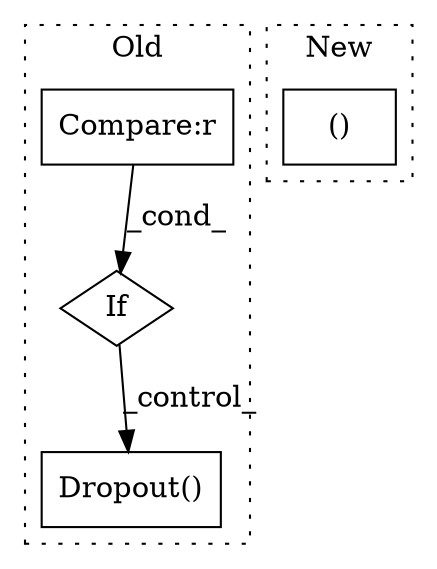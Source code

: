 digraph G {
subgraph cluster0 {
1 [label="Dropout()" a="75" s="10977,11007" l="21,19" shape="box"];
3 [label="If" a="96" s="10844" l="3" shape="diamond"];
4 [label="Compare:r" a="40" s="10847" l="15" shape="box"];
label = "Old";
style="dotted";
}
subgraph cluster1 {
2 [label="()" a="54" s="11610" l="7" shape="box"];
label = "New";
style="dotted";
}
3 -> 1 [label="_control_"];
4 -> 3 [label="_cond_"];
}